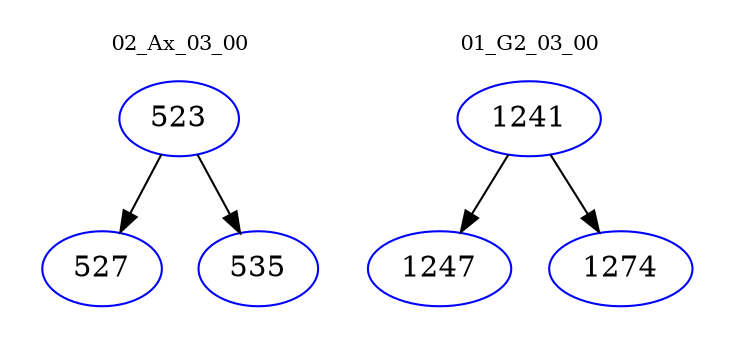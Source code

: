 digraph{
subgraph cluster_0 {
color = white
label = "02_Ax_03_00";
fontsize=10;
T0_523 [label="523", color="blue"]
T0_523 -> T0_527 [color="black"]
T0_527 [label="527", color="blue"]
T0_523 -> T0_535 [color="black"]
T0_535 [label="535", color="blue"]
}
subgraph cluster_1 {
color = white
label = "01_G2_03_00";
fontsize=10;
T1_1241 [label="1241", color="blue"]
T1_1241 -> T1_1247 [color="black"]
T1_1247 [label="1247", color="blue"]
T1_1241 -> T1_1274 [color="black"]
T1_1274 [label="1274", color="blue"]
}
}
